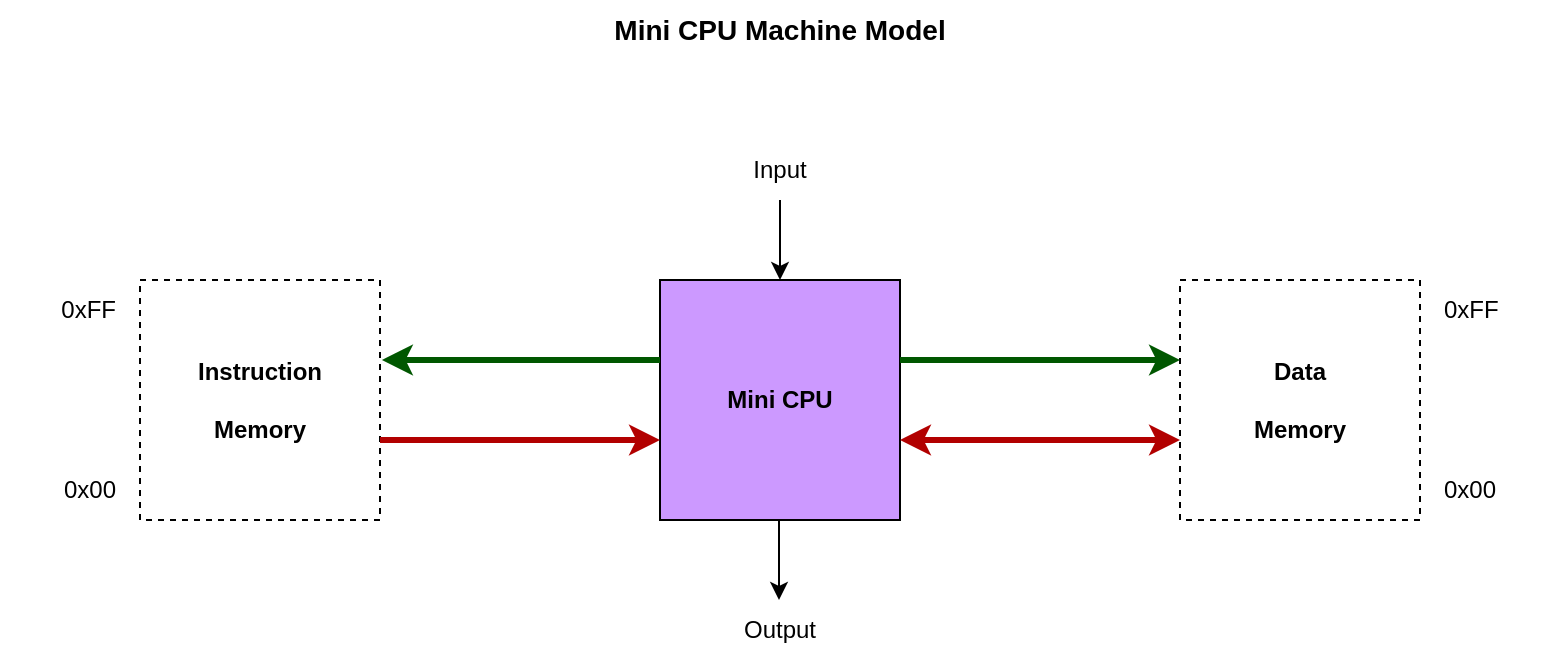 <mxfile version="28.0.6">
  <diagram name="Page-1" id="ipTBL6zYeQ7dOaKSnV9b">
    <mxGraphModel dx="1126" dy="745" grid="1" gridSize="10" guides="1" tooltips="1" connect="1" arrows="1" fold="1" page="1" pageScale="1" pageWidth="1100" pageHeight="850" math="0" shadow="0">
      <root>
        <mxCell id="0" />
        <mxCell id="1" parent="0" />
        <mxCell id="A5N2KGsoCs6YVnIseVir-1" value="&lt;b&gt;&lt;font style=&quot;font-size: 14px;&quot;&gt;Mini CPU Machine Model&lt;/font&gt;&lt;/b&gt;" style="text;html=1;align=center;verticalAlign=middle;whiteSpace=wrap;rounded=0;" parent="1" vertex="1">
          <mxGeometry x="425" y="180" width="270" height="30" as="geometry" />
        </mxCell>
        <mxCell id="A5N2KGsoCs6YVnIseVir-2" value="" style="rounded=0;whiteSpace=wrap;html=1;fillColor=#CC99FF;" parent="1" vertex="1">
          <mxGeometry x="500" y="320" width="120" height="120" as="geometry" />
        </mxCell>
        <mxCell id="A5N2KGsoCs6YVnIseVir-3" value="&lt;b&gt;Mini CPU&lt;/b&gt;" style="text;html=1;align=center;verticalAlign=middle;whiteSpace=wrap;rounded=0;" parent="1" vertex="1">
          <mxGeometry x="530" y="365" width="60" height="30" as="geometry" />
        </mxCell>
        <mxCell id="A5N2KGsoCs6YVnIseVir-4" value="" style="rounded=0;whiteSpace=wrap;html=1;dashed=1;" parent="1" vertex="1">
          <mxGeometry x="240" y="320" width="120" height="120" as="geometry" />
        </mxCell>
        <mxCell id="A5N2KGsoCs6YVnIseVir-5" value="&lt;b&gt;Instruction&lt;/b&gt;&lt;div&gt;&lt;br&gt;&lt;div&gt;&lt;b&gt;Memory&lt;/b&gt;&lt;/div&gt;&lt;/div&gt;" style="text;html=1;align=center;verticalAlign=middle;whiteSpace=wrap;rounded=0;" parent="1" vertex="1">
          <mxGeometry x="270" y="370" width="60" height="20" as="geometry" />
        </mxCell>
        <mxCell id="A5N2KGsoCs6YVnIseVir-6" value="0x00" style="text;html=1;align=right;verticalAlign=middle;whiteSpace=wrap;rounded=0;" parent="1" vertex="1">
          <mxGeometry x="170" y="410" width="60" height="30" as="geometry" />
        </mxCell>
        <mxCell id="A5N2KGsoCs6YVnIseVir-7" value="0xFF" style="text;html=1;align=right;verticalAlign=middle;whiteSpace=wrap;rounded=0;" parent="1" vertex="1">
          <mxGeometry x="170" y="320" width="60" height="30" as="geometry" />
        </mxCell>
        <mxCell id="A5N2KGsoCs6YVnIseVir-8" value="" style="rounded=0;whiteSpace=wrap;html=1;dashed=1;" parent="1" vertex="1">
          <mxGeometry x="760" y="320" width="120" height="120" as="geometry" />
        </mxCell>
        <mxCell id="A5N2KGsoCs6YVnIseVir-9" value="&lt;b&gt;Data&lt;/b&gt;&lt;div&gt;&lt;b&gt;&lt;br&gt;&lt;/b&gt;&lt;/div&gt;&lt;div&gt;&lt;b&gt;Memory&lt;/b&gt;&lt;/div&gt;" style="text;html=1;align=center;verticalAlign=middle;whiteSpace=wrap;rounded=0;" parent="1" vertex="1">
          <mxGeometry x="790" y="370" width="60" height="20" as="geometry" />
        </mxCell>
        <mxCell id="A5N2KGsoCs6YVnIseVir-10" value="0x00" style="text;html=1;align=left;verticalAlign=middle;whiteSpace=wrap;rounded=0;" parent="1" vertex="1">
          <mxGeometry x="890" y="410" width="60" height="30" as="geometry" />
        </mxCell>
        <mxCell id="A5N2KGsoCs6YVnIseVir-11" value="0xFF" style="text;html=1;align=left;verticalAlign=middle;whiteSpace=wrap;rounded=0;" parent="1" vertex="1">
          <mxGeometry x="890" y="320" width="60" height="30" as="geometry" />
        </mxCell>
        <mxCell id="A5N2KGsoCs6YVnIseVir-12" value="" style="endArrow=classic;startArrow=classic;html=1;rounded=0;strokeWidth=3;fillColor=#e51400;strokeColor=#B20000;" parent="1" edge="1">
          <mxGeometry width="50" height="50" relative="1" as="geometry">
            <mxPoint x="620" y="400" as="sourcePoint" />
            <mxPoint x="760" y="400" as="targetPoint" />
          </mxGeometry>
        </mxCell>
        <mxCell id="A5N2KGsoCs6YVnIseVir-13" value="" style="endArrow=classic;startArrow=none;html=1;rounded=0;entryX=0;entryY=0.5;entryDx=0;entryDy=0;startFill=0;strokeWidth=3;fillColor=#e51400;strokeColor=#B20000;" parent="1" edge="1">
          <mxGeometry width="50" height="50" relative="1" as="geometry">
            <mxPoint x="360" y="400" as="sourcePoint" />
            <mxPoint x="500" y="400" as="targetPoint" />
          </mxGeometry>
        </mxCell>
        <mxCell id="A5N2KGsoCs6YVnIseVir-14" value="" style="endArrow=classic;html=1;rounded=0;entryX=0.5;entryY=0;entryDx=0;entryDy=0;" parent="1" target="A5N2KGsoCs6YVnIseVir-2" edge="1">
          <mxGeometry width="50" height="50" relative="1" as="geometry">
            <mxPoint x="560" y="280" as="sourcePoint" />
            <mxPoint x="565" y="320" as="targetPoint" />
          </mxGeometry>
        </mxCell>
        <mxCell id="A5N2KGsoCs6YVnIseVir-15" value="" style="endArrow=classic;html=1;rounded=0;entryX=0.5;entryY=0;entryDx=0;entryDy=0;" parent="1" edge="1">
          <mxGeometry width="50" height="50" relative="1" as="geometry">
            <mxPoint x="559.5" y="440" as="sourcePoint" />
            <mxPoint x="559.5" y="480" as="targetPoint" />
          </mxGeometry>
        </mxCell>
        <mxCell id="A5N2KGsoCs6YVnIseVir-16" value="Output" style="text;html=1;align=center;verticalAlign=middle;whiteSpace=wrap;rounded=0;" parent="1" vertex="1">
          <mxGeometry x="530" y="480" width="60" height="30" as="geometry" />
        </mxCell>
        <mxCell id="A5N2KGsoCs6YVnIseVir-17" value="Input" style="text;html=1;align=center;verticalAlign=middle;whiteSpace=wrap;rounded=0;" parent="1" vertex="1">
          <mxGeometry x="530" y="250" width="60" height="30" as="geometry" />
        </mxCell>
        <mxCell id="A5N2KGsoCs6YVnIseVir-18" value="" style="endArrow=classic;html=1;rounded=0;entryX=1.008;entryY=0.333;entryDx=0;entryDy=0;entryPerimeter=0;strokeWidth=3;fillColor=#008a00;strokeColor=#005700;" parent="1" target="A5N2KGsoCs6YVnIseVir-4" edge="1">
          <mxGeometry width="50" height="50" relative="1" as="geometry">
            <mxPoint x="500" y="360" as="sourcePoint" />
            <mxPoint x="420" y="300" as="targetPoint" />
          </mxGeometry>
        </mxCell>
        <mxCell id="A5N2KGsoCs6YVnIseVir-19" value="" style="endArrow=classic;html=1;rounded=0;strokeWidth=3;fillColor=#008a00;strokeColor=#005700;" parent="1" edge="1">
          <mxGeometry width="50" height="50" relative="1" as="geometry">
            <mxPoint x="620" y="360" as="sourcePoint" />
            <mxPoint x="760" y="360" as="targetPoint" />
          </mxGeometry>
        </mxCell>
      </root>
    </mxGraphModel>
  </diagram>
</mxfile>
